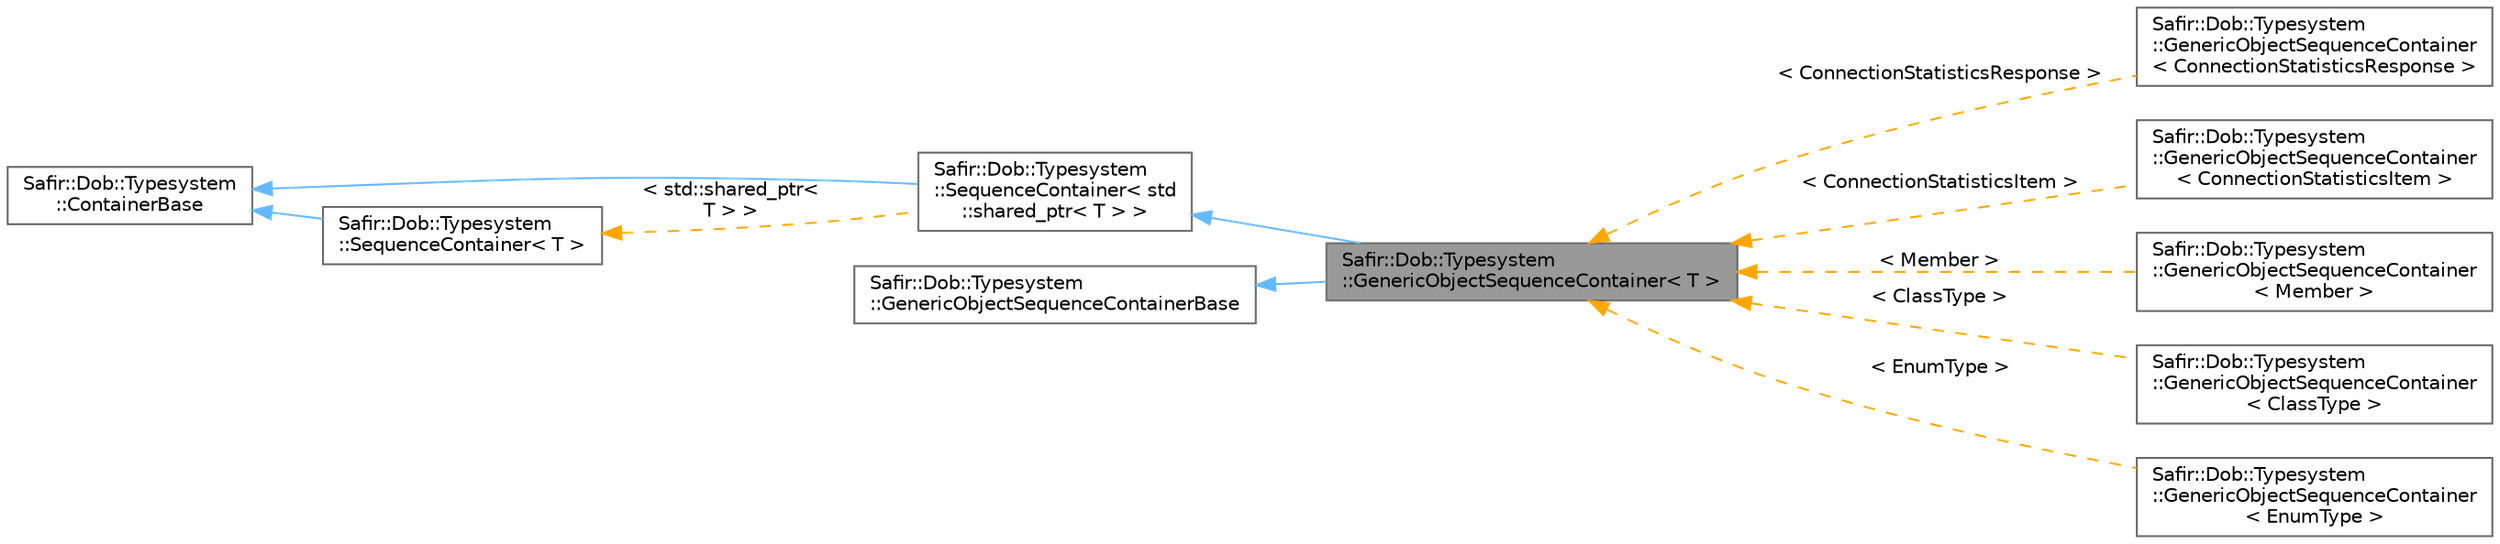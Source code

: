 digraph "Safir::Dob::Typesystem::GenericObjectSequenceContainer&lt; T &gt;"
{
 // LATEX_PDF_SIZE
  bgcolor="transparent";
  edge [fontname=Helvetica,fontsize=10,labelfontname=Helvetica,labelfontsize=10];
  node [fontname=Helvetica,fontsize=10,shape=box,height=0.2,width=0.4];
  rankdir="LR";
  Node1 [label="Safir::Dob::Typesystem\l::GenericObjectSequenceContainer\< T \>",height=0.2,width=0.4,color="gray40", fillcolor="grey60", style="filled", fontcolor="black",tooltip=" "];
  Node2 -> Node1 [dir="back",color="steelblue1",style="solid"];
  Node2 [label="Safir::Dob::Typesystem\l::SequenceContainer\< std\l::shared_ptr\< T \> \>",height=0.2,width=0.4,color="gray40", fillcolor="white", style="filled",URL="$a01527.html",tooltip=" "];
  Node3 -> Node2 [dir="back",color="steelblue1",style="solid"];
  Node3 [label="Safir::Dob::Typesystem\l::ContainerBase",height=0.2,width=0.4,color="gray40", fillcolor="white", style="filled",URL="$a01399.html",tooltip="Base class for all Containers."];
  Node4 -> Node2 [dir="back",color="orange",style="dashed",label=" \< std::shared_ptr\<\l T \> \>" ];
  Node4 [label="Safir::Dob::Typesystem\l::SequenceContainer\< T \>",height=0.2,width=0.4,color="gray40", fillcolor="white", style="filled",URL="$a01527.html",tooltip="Container class for sequences of values."];
  Node3 -> Node4 [dir="back",color="steelblue1",style="solid"];
  Node5 -> Node1 [dir="back",color="steelblue1",style="solid"];
  Node5 [label="Safir::Dob::Typesystem\l::GenericObjectSequenceContainerBase",height=0.2,width=0.4,color="gray40", fillcolor="white", style="filled",URL="$a01547.html",tooltip="Base class for all object sequences."];
  Node1 -> Node6 [dir="back",color="orange",style="dashed",label=" \< ConnectionStatisticsResponse \>" ];
  Node6 [label="Safir::Dob::Typesystem\l::GenericObjectSequenceContainer\l\< ConnectionStatisticsResponse \>",height=0.2,width=0.4,color="gray40", fillcolor="white", style="filled",URL="$a01551.html",tooltip=" "];
  Node1 -> Node7 [dir="back",color="orange",style="dashed",label=" \< ConnectionStatisticsItem \>" ];
  Node7 [label="Safir::Dob::Typesystem\l::GenericObjectSequenceContainer\l\< ConnectionStatisticsItem \>",height=0.2,width=0.4,color="gray40", fillcolor="white", style="filled",URL="$a01551.html",tooltip=" "];
  Node1 -> Node8 [dir="back",color="orange",style="dashed",label=" \< Member \>" ];
  Node8 [label="Safir::Dob::Typesystem\l::GenericObjectSequenceContainer\l\< Member \>",height=0.2,width=0.4,color="gray40", fillcolor="white", style="filled",URL="$a01551.html",tooltip=" "];
  Node1 -> Node9 [dir="back",color="orange",style="dashed",label=" \< ClassType \>" ];
  Node9 [label="Safir::Dob::Typesystem\l::GenericObjectSequenceContainer\l\< ClassType \>",height=0.2,width=0.4,color="gray40", fillcolor="white", style="filled",URL="$a01551.html",tooltip=" "];
  Node1 -> Node10 [dir="back",color="orange",style="dashed",label=" \< EnumType \>" ];
  Node10 [label="Safir::Dob::Typesystem\l::GenericObjectSequenceContainer\l\< EnumType \>",height=0.2,width=0.4,color="gray40", fillcolor="white", style="filled",URL="$a01551.html",tooltip=" "];
}
